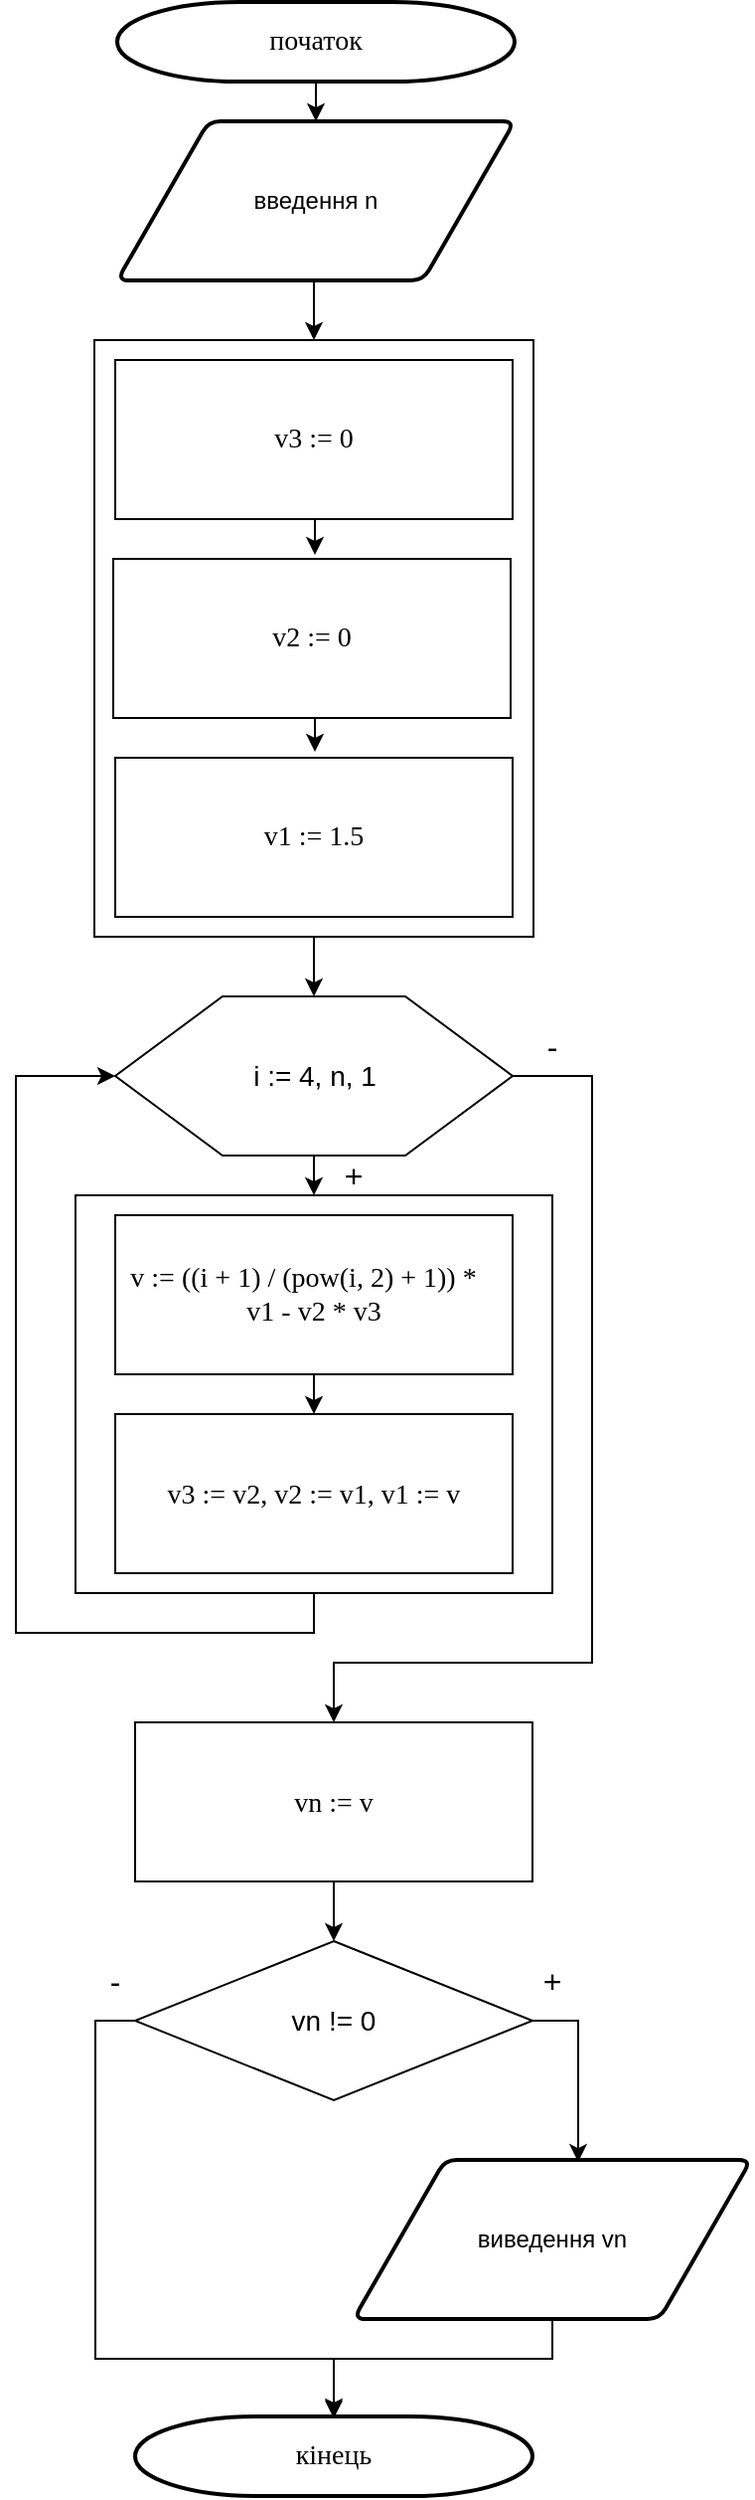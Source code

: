 <mxfile version="13.9.9" type="device"><diagram id="QBYU378MdrdRggBiwaOZ" name="Страница 1"><mxGraphModel dx="1679" dy="494" grid="1" gridSize="10" guides="1" tooltips="1" connect="1" arrows="1" fold="1" page="1" pageScale="1" pageWidth="827" pageHeight="1169" math="0" shadow="0"><root><mxCell id="0"/><mxCell id="1" parent="0"/><mxCell id="LyO6PBnV6PtGdEof-C1K-1" style="edgeStyle=orthogonalEdgeStyle;rounded=0;orthogonalLoop=1;jettySize=auto;html=1;exitX=0.5;exitY=1;exitDx=0;exitDy=0;entryX=0;entryY=0.5;entryDx=0;entryDy=0;" parent="1" target="LyO6PBnV6PtGdEof-C1K-23" edge="1"><mxGeometry relative="1" as="geometry"><Array as="points"><mxPoint x="420" y="890"/><mxPoint x="270" y="890"/><mxPoint x="270" y="610"/></Array><mxPoint x="420" y="870" as="sourcePoint"/></mxGeometry></mxCell><mxCell id="LyO6PBnV6PtGdEof-C1K-9" value="" style="edgeStyle=orthogonalEdgeStyle;rounded=0;orthogonalLoop=1;jettySize=auto;html=1;" parent="1" source="LyO6PBnV6PtGdEof-C1K-10" target="LyO6PBnV6PtGdEof-C1K-11" edge="1"><mxGeometry relative="1" as="geometry"><Array as="points"><mxPoint x="190" y="1220"/><mxPoint x="80" y="1220"/></Array></mxGeometry></mxCell><mxCell id="LyO6PBnV6PtGdEof-C1K-10" value="виведення vn" style="shape=parallelogram;html=1;strokeWidth=2;perimeter=parallelogramPerimeter;whiteSpace=wrap;rounded=1;arcSize=12;size=0.23;" parent="1" vertex="1"><mxGeometry x="90" y="1120" width="200" height="80" as="geometry"/></mxCell><mxCell id="LyO6PBnV6PtGdEof-C1K-11" value="&lt;font face=&quot;Times New Roman&quot; style=&quot;font-size: 14px&quot;&gt;кінець&lt;/font&gt;" style="strokeWidth=2;html=1;shape=mxgraph.flowchart.terminator;whiteSpace=wrap;" parent="1" vertex="1"><mxGeometry x="-20" y="1249" width="200" height="40" as="geometry"/></mxCell><mxCell id="LyO6PBnV6PtGdEof-C1K-27" value="&lt;font style=&quot;font-size: 16px&quot;&gt;+&lt;/font&gt;" style="text;html=1;strokeColor=none;fillColor=none;align=center;verticalAlign=middle;whiteSpace=wrap;rounded=0;" parent="1" vertex="1"><mxGeometry x="170" y="1020" width="40" height="20" as="geometry"/></mxCell><mxCell id="LyO6PBnV6PtGdEof-C1K-32" style="edgeStyle=orthogonalEdgeStyle;rounded=0;orthogonalLoop=1;jettySize=auto;html=1;exitX=1;exitY=0.5;exitDx=0;exitDy=0;entryX=0.565;entryY=0.013;entryDx=0;entryDy=0;entryPerimeter=0;" parent="1" source="LyO6PBnV6PtGdEof-C1K-29" target="LyO6PBnV6PtGdEof-C1K-10" edge="1"><mxGeometry relative="1" as="geometry"/></mxCell><mxCell id="LyO6PBnV6PtGdEof-C1K-33" style="edgeStyle=orthogonalEdgeStyle;rounded=0;orthogonalLoop=1;jettySize=auto;html=1;exitX=0;exitY=0.5;exitDx=0;exitDy=0;" parent="1" source="LyO6PBnV6PtGdEof-C1K-29" edge="1"><mxGeometry relative="1" as="geometry"><mxPoint x="80" y="1250" as="targetPoint"/><Array as="points"><mxPoint x="-40" y="1050"/><mxPoint x="-40" y="1220"/><mxPoint x="80" y="1220"/></Array></mxGeometry></mxCell><mxCell id="LyO6PBnV6PtGdEof-C1K-29" value="&lt;font style=&quot;font-size: 14px&quot;&gt;vn != 0&lt;/font&gt;" style="rhombus;whiteSpace=wrap;html=1;" parent="1" vertex="1"><mxGeometry x="-20" y="1010" width="200" height="80" as="geometry"/></mxCell><mxCell id="LyO6PBnV6PtGdEof-C1K-31" value="&lt;font style=&quot;font-size: 16px;&quot;&gt;-&lt;/font&gt;" style="text;html=1;strokeColor=none;fillColor=none;align=center;verticalAlign=middle;whiteSpace=wrap;rounded=0;fontSize=16;" parent="1" vertex="1"><mxGeometry x="-50" y="1020" width="40" height="20" as="geometry"/></mxCell><mxCell id="LyO6PBnV6PtGdEof-C1K-35" value="" style="edgeStyle=orthogonalEdgeStyle;rounded=0;orthogonalLoop=1;jettySize=auto;html=1;" parent="1" source="LyO6PBnV6PtGdEof-C1K-34" target="LyO6PBnV6PtGdEof-C1K-29" edge="1"><mxGeometry relative="1" as="geometry"/></mxCell><mxCell id="LyO6PBnV6PtGdEof-C1K-34" value="&lt;p class=&quot;MsoNormal&quot; style=&quot;font-size: 14px&quot;&gt;&lt;font face=&quot;times new roman, serif&quot;&gt;vn := v&lt;/font&gt;&lt;/p&gt;" style="rounded=0;whiteSpace=wrap;html=1;" parent="1" vertex="1"><mxGeometry x="-20" y="900" width="200" height="80" as="geometry"/></mxCell><mxCell id="rmq7rtBiu-BZa7_DrTWB-1" style="edgeStyle=orthogonalEdgeStyle;rounded=0;orthogonalLoop=1;jettySize=auto;html=1;exitX=0.5;exitY=1;exitDx=0;exitDy=0;entryX=0.5;entryY=0;entryDx=0;entryDy=0;" edge="1" parent="1" source="rmq7rtBiu-BZa7_DrTWB-2" target="rmq7rtBiu-BZa7_DrTWB-17"><mxGeometry relative="1" as="geometry"/></mxCell><mxCell id="rmq7rtBiu-BZa7_DrTWB-2" value="" style="rounded=0;whiteSpace=wrap;html=1;" vertex="1" parent="1"><mxGeometry x="-40.5" y="205" width="221" height="300" as="geometry"/></mxCell><mxCell id="rmq7rtBiu-BZa7_DrTWB-3" style="edgeStyle=orthogonalEdgeStyle;rounded=0;orthogonalLoop=1;jettySize=auto;html=1;exitX=0.5;exitY=1;exitDx=0;exitDy=0;entryX=0;entryY=0.5;entryDx=0;entryDy=0;" edge="1" parent="1" source="rmq7rtBiu-BZa7_DrTWB-4" target="rmq7rtBiu-BZa7_DrTWB-17"><mxGeometry relative="1" as="geometry"><Array as="points"><mxPoint x="70" y="855"/><mxPoint x="-80" y="855"/><mxPoint x="-80" y="575"/></Array></mxGeometry></mxCell><mxCell id="rmq7rtBiu-BZa7_DrTWB-4" value="" style="rounded=0;whiteSpace=wrap;html=1;" vertex="1" parent="1"><mxGeometry x="-50" y="635" width="240" height="200" as="geometry"/></mxCell><mxCell id="rmq7rtBiu-BZa7_DrTWB-5" style="edgeStyle=orthogonalEdgeStyle;rounded=0;orthogonalLoop=1;jettySize=auto;html=1;exitX=0.5;exitY=1;exitDx=0;exitDy=0;exitPerimeter=0;entryX=0.5;entryY=0;entryDx=0;entryDy=0;" edge="1" parent="1" source="rmq7rtBiu-BZa7_DrTWB-6" target="rmq7rtBiu-BZa7_DrTWB-8"><mxGeometry relative="1" as="geometry"/></mxCell><mxCell id="rmq7rtBiu-BZa7_DrTWB-6" value="&lt;font face=&quot;Times New Roman&quot; style=&quot;font-size: 14px&quot;&gt;початок&lt;/font&gt;" style="strokeWidth=2;html=1;shape=mxgraph.flowchart.terminator;whiteSpace=wrap;" vertex="1" parent="1"><mxGeometry x="-29" y="35" width="200" height="40" as="geometry"/></mxCell><mxCell id="rmq7rtBiu-BZa7_DrTWB-7" style="edgeStyle=orthogonalEdgeStyle;rounded=0;orthogonalLoop=1;jettySize=auto;html=1;exitX=0.5;exitY=1;exitDx=0;exitDy=0;entryX=0.5;entryY=0;entryDx=0;entryDy=0;" edge="1" parent="1" source="rmq7rtBiu-BZa7_DrTWB-8" target="rmq7rtBiu-BZa7_DrTWB-2"><mxGeometry relative="1" as="geometry"/></mxCell><mxCell id="rmq7rtBiu-BZa7_DrTWB-8" value="введення n" style="shape=parallelogram;html=1;strokeWidth=2;perimeter=parallelogramPerimeter;whiteSpace=wrap;rounded=1;arcSize=12;size=0.23;" vertex="1" parent="1"><mxGeometry x="-29" y="95" width="200" height="80" as="geometry"/></mxCell><mxCell id="rmq7rtBiu-BZa7_DrTWB-14" value="&lt;font face=&quot;times new roman, serif&quot;&gt;&lt;span style=&quot;font-size: 14px&quot;&gt;v3 := 0&lt;/span&gt;&lt;/font&gt;" style="rounded=0;whiteSpace=wrap;html=1;" vertex="1" parent="1"><mxGeometry x="-30" y="215" width="200" height="80" as="geometry"/></mxCell><mxCell id="rmq7rtBiu-BZa7_DrTWB-15" style="edgeStyle=orthogonalEdgeStyle;rounded=0;orthogonalLoop=1;jettySize=auto;html=1;exitX=0.5;exitY=1;exitDx=0;exitDy=0;entryX=0.5;entryY=0;entryDx=0;entryDy=0;" edge="1" parent="1" source="rmq7rtBiu-BZa7_DrTWB-17" target="rmq7rtBiu-BZa7_DrTWB-4"><mxGeometry relative="1" as="geometry"/></mxCell><mxCell id="rmq7rtBiu-BZa7_DrTWB-27" style="edgeStyle=orthogonalEdgeStyle;rounded=0;orthogonalLoop=1;jettySize=auto;html=1;exitX=1;exitY=0.5;exitDx=0;exitDy=0;" edge="1" parent="1" source="rmq7rtBiu-BZa7_DrTWB-17" target="LyO6PBnV6PtGdEof-C1K-34"><mxGeometry relative="1" as="geometry"><Array as="points"><mxPoint x="210" y="575"/><mxPoint x="210" y="870"/><mxPoint x="80" y="870"/></Array></mxGeometry></mxCell><mxCell id="rmq7rtBiu-BZa7_DrTWB-17" value="&lt;font style=&quot;font-size: 14px&quot;&gt;i := 4, n, 1&lt;/font&gt;" style="verticalLabelPosition=middle;verticalAlign=middle;html=1;shape=hexagon;perimeter=hexagonPerimeter2;arcSize=6;size=0.27;labelPosition=center;align=center;" vertex="1" parent="1"><mxGeometry x="-30" y="535" width="200" height="80" as="geometry"/></mxCell><mxCell id="rmq7rtBiu-BZa7_DrTWB-18" style="edgeStyle=orthogonalEdgeStyle;rounded=0;orthogonalLoop=1;jettySize=auto;html=1;exitX=0.5;exitY=1;exitDx=0;exitDy=0;entryX=0.5;entryY=0;entryDx=0;entryDy=0;" edge="1" parent="1" source="rmq7rtBiu-BZa7_DrTWB-19" target="rmq7rtBiu-BZa7_DrTWB-20"><mxGeometry relative="1" as="geometry"/></mxCell><mxCell id="rmq7rtBiu-BZa7_DrTWB-19" value="&lt;span style=&quot;font-family: &amp;#34;times new roman&amp;#34; , serif&quot;&gt;&lt;font style=&quot;font-size: 14px&quot;&gt;v := ((i + 1) / (pow(i, 2) + 1)) *&amp;nbsp; &amp;nbsp; v1 - v2 * v3&lt;/font&gt;&lt;/span&gt;" style="rounded=0;whiteSpace=wrap;html=1;" vertex="1" parent="1"><mxGeometry x="-30" y="645" width="200" height="80" as="geometry"/></mxCell><mxCell id="rmq7rtBiu-BZa7_DrTWB-20" value="&lt;p class=&quot;MsoNormal&quot; style=&quot;font-size: 14px&quot;&gt;&lt;span style=&quot;font-family: &amp;#34;times new roman&amp;#34; , serif&quot;&gt;v3 := v2,&amp;nbsp;&lt;/span&gt;&lt;span style=&quot;font-family: &amp;#34;times new roman&amp;#34; , serif&quot;&gt;v2 := v1,&amp;nbsp;&lt;/span&gt;&lt;span style=&quot;font-family: &amp;#34;times new roman&amp;#34; , serif&quot;&gt;v1 := v&lt;/span&gt;&lt;/p&gt;" style="rounded=0;whiteSpace=wrap;html=1;" vertex="1" parent="1"><mxGeometry x="-30" y="745" width="200" height="80" as="geometry"/></mxCell><mxCell id="rmq7rtBiu-BZa7_DrTWB-21" value="&lt;font style=&quot;font-size: 16px&quot;&gt;+&lt;/font&gt;" style="text;html=1;strokeColor=none;fillColor=none;align=center;verticalAlign=middle;whiteSpace=wrap;rounded=0;" vertex="1" parent="1"><mxGeometry x="70" y="615" width="40" height="20" as="geometry"/></mxCell><mxCell id="rmq7rtBiu-BZa7_DrTWB-22" value="&lt;font style=&quot;font-size: 16px;&quot;&gt;-&lt;/font&gt;" style="text;html=1;strokeColor=none;fillColor=none;align=center;verticalAlign=middle;whiteSpace=wrap;rounded=0;fontSize=16;" vertex="1" parent="1"><mxGeometry x="170" y="550" width="40" height="20" as="geometry"/></mxCell><mxCell id="rmq7rtBiu-BZa7_DrTWB-23" value="&lt;font face=&quot;times new roman, serif&quot;&gt;&lt;span style=&quot;font-size: 14px&quot;&gt;v2 := 0&lt;/span&gt;&lt;/font&gt;" style="rounded=0;whiteSpace=wrap;html=1;" vertex="1" parent="1"><mxGeometry x="-31" y="315" width="200" height="80" as="geometry"/></mxCell><mxCell id="rmq7rtBiu-BZa7_DrTWB-24" value="&lt;font face=&quot;times new roman, serif&quot;&gt;&lt;span style=&quot;font-size: 14px&quot;&gt;v1 := 1.5&lt;/span&gt;&lt;/font&gt;" style="rounded=0;whiteSpace=wrap;html=1;" vertex="1" parent="1"><mxGeometry x="-30" y="415" width="200" height="80" as="geometry"/></mxCell><mxCell id="rmq7rtBiu-BZa7_DrTWB-25" value="" style="endArrow=classic;html=1;" edge="1" parent="1"><mxGeometry width="50" height="50" relative="1" as="geometry"><mxPoint x="70.5" y="295" as="sourcePoint"/><mxPoint x="70.5" y="313" as="targetPoint"/></mxGeometry></mxCell><mxCell id="rmq7rtBiu-BZa7_DrTWB-26" value="" style="endArrow=classic;html=1;" edge="1" parent="1"><mxGeometry width="50" height="50" relative="1" as="geometry"><mxPoint x="70.5" y="395" as="sourcePoint"/><mxPoint x="70.5" y="412" as="targetPoint"/></mxGeometry></mxCell></root></mxGraphModel></diagram></mxfile>